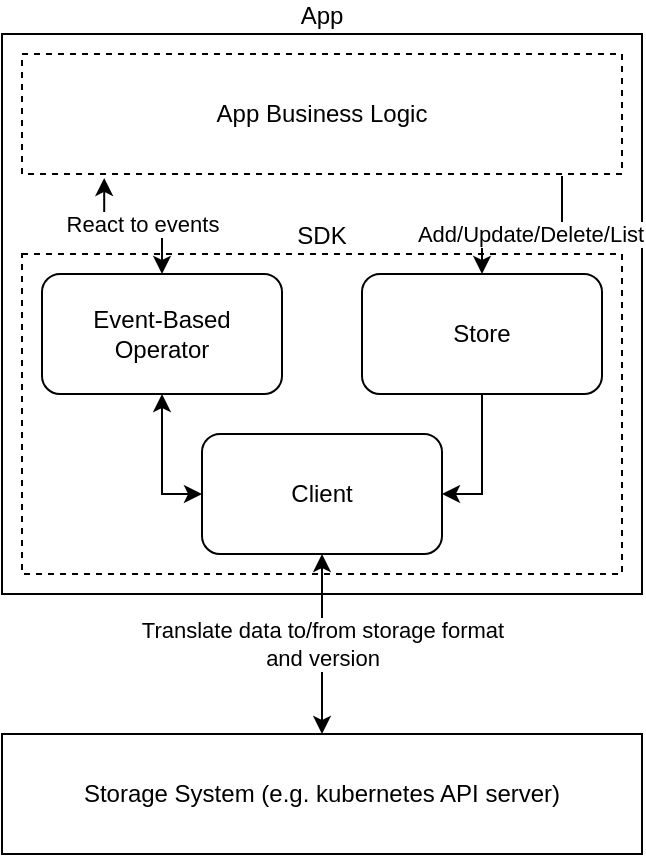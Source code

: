 <mxfile version="21.2.9" type="device">
  <diagram name="Page-1" id="k6NqOKNg5OKlCDOoK9iQ">
    <mxGraphModel dx="1224" dy="797" grid="1" gridSize="10" guides="1" tooltips="1" connect="1" arrows="1" fold="1" page="1" pageScale="1" pageWidth="850" pageHeight="1100" math="0" shadow="0">
      <root>
        <mxCell id="0" />
        <mxCell id="1" parent="0" />
        <mxCell id="m1k9peQSAi5fLtXwIl5u-22" value="App" style="rounded=0;whiteSpace=wrap;html=1;labelPosition=center;verticalLabelPosition=top;align=center;verticalAlign=bottom;" vertex="1" parent="1">
          <mxGeometry x="200" y="60" width="320" height="280" as="geometry" />
        </mxCell>
        <mxCell id="m1k9peQSAi5fLtXwIl5u-11" value="SDK" style="rounded=0;whiteSpace=wrap;html=1;labelPosition=center;verticalLabelPosition=top;align=center;verticalAlign=bottom;dashed=1;" vertex="1" parent="1">
          <mxGeometry x="210" y="170" width="300" height="160" as="geometry" />
        </mxCell>
        <mxCell id="m1k9peQSAi5fLtXwIl5u-14" value="&lt;div&gt;Translate data to/from storage format&lt;/div&gt;&lt;div&gt;and version&lt;br&gt;&lt;/div&gt;" style="edgeStyle=orthogonalEdgeStyle;rounded=0;orthogonalLoop=1;jettySize=auto;html=1;exitX=0.5;exitY=1;exitDx=0;exitDy=0;entryX=0.5;entryY=0;entryDx=0;entryDy=0;startArrow=classic;startFill=1;" edge="1" parent="1" source="m1k9peQSAi5fLtXwIl5u-8" target="m1k9peQSAi5fLtXwIl5u-13">
          <mxGeometry relative="1" as="geometry">
            <Array as="points">
              <mxPoint x="360" y="370" />
              <mxPoint x="360" y="370" />
            </Array>
          </mxGeometry>
        </mxCell>
        <mxCell id="m1k9peQSAi5fLtXwIl5u-8" value="Client" style="rounded=1;whiteSpace=wrap;html=1;" vertex="1" parent="1">
          <mxGeometry x="300" y="260" width="120" height="60" as="geometry" />
        </mxCell>
        <mxCell id="m1k9peQSAi5fLtXwIl5u-15" style="edgeStyle=orthogonalEdgeStyle;rounded=0;orthogonalLoop=1;jettySize=auto;html=1;exitX=0.5;exitY=1;exitDx=0;exitDy=0;entryX=1;entryY=0.5;entryDx=0;entryDy=0;" edge="1" parent="1" source="m1k9peQSAi5fLtXwIl5u-9" target="m1k9peQSAi5fLtXwIl5u-8">
          <mxGeometry relative="1" as="geometry" />
        </mxCell>
        <mxCell id="m1k9peQSAi5fLtXwIl5u-9" value="Store" style="rounded=1;whiteSpace=wrap;html=1;" vertex="1" parent="1">
          <mxGeometry x="380" y="180" width="120" height="60" as="geometry" />
        </mxCell>
        <mxCell id="m1k9peQSAi5fLtXwIl5u-16" style="edgeStyle=orthogonalEdgeStyle;rounded=0;orthogonalLoop=1;jettySize=auto;html=1;exitX=0.5;exitY=1;exitDx=0;exitDy=0;entryX=0;entryY=0.5;entryDx=0;entryDy=0;startArrow=classic;startFill=1;" edge="1" parent="1" source="m1k9peQSAi5fLtXwIl5u-10" target="m1k9peQSAi5fLtXwIl5u-8">
          <mxGeometry relative="1" as="geometry" />
        </mxCell>
        <mxCell id="m1k9peQSAi5fLtXwIl5u-10" value="Event-Based Operator" style="rounded=1;whiteSpace=wrap;html=1;" vertex="1" parent="1">
          <mxGeometry x="220" y="180" width="120" height="60" as="geometry" />
        </mxCell>
        <mxCell id="m1k9peQSAi5fLtXwIl5u-13" value="Storage System (e.g. kubernetes API server)" style="rounded=0;whiteSpace=wrap;html=1;" vertex="1" parent="1">
          <mxGeometry x="200" y="410" width="320" height="60" as="geometry" />
        </mxCell>
        <mxCell id="m1k9peQSAi5fLtXwIl5u-19" style="edgeStyle=orthogonalEdgeStyle;rounded=0;orthogonalLoop=1;jettySize=auto;html=1;exitX=0.137;exitY=1.033;exitDx=0;exitDy=0;entryX=0.5;entryY=0;entryDx=0;entryDy=0;startArrow=classic;startFill=1;exitPerimeter=0;" edge="1" parent="1" source="m1k9peQSAi5fLtXwIl5u-17" target="m1k9peQSAi5fLtXwIl5u-10">
          <mxGeometry relative="1" as="geometry" />
        </mxCell>
        <mxCell id="m1k9peQSAi5fLtXwIl5u-21" value="React to events" style="edgeLabel;html=1;align=center;verticalAlign=middle;resizable=0;points=[];" vertex="1" connectable="0" parent="m1k9peQSAi5fLtXwIl5u-19">
          <mxGeometry x="0.091" relative="1" as="geometry">
            <mxPoint as="offset" />
          </mxGeometry>
        </mxCell>
        <mxCell id="m1k9peQSAi5fLtXwIl5u-20" value="Add/Update/Delete/List" style="edgeStyle=orthogonalEdgeStyle;rounded=0;orthogonalLoop=1;jettySize=auto;html=1;exitX=0.9;exitY=1.017;exitDx=0;exitDy=0;entryX=0.5;entryY=0;entryDx=0;entryDy=0;exitPerimeter=0;" edge="1" parent="1" source="m1k9peQSAi5fLtXwIl5u-17" target="m1k9peQSAi5fLtXwIl5u-9">
          <mxGeometry relative="1" as="geometry">
            <Array as="points">
              <mxPoint x="480" y="160" />
              <mxPoint x="440" y="160" />
            </Array>
          </mxGeometry>
        </mxCell>
        <mxCell id="m1k9peQSAi5fLtXwIl5u-17" value="App Business Logic" style="rounded=0;whiteSpace=wrap;html=1;dashed=1;" vertex="1" parent="1">
          <mxGeometry x="210" y="70" width="300" height="60" as="geometry" />
        </mxCell>
      </root>
    </mxGraphModel>
  </diagram>
</mxfile>
